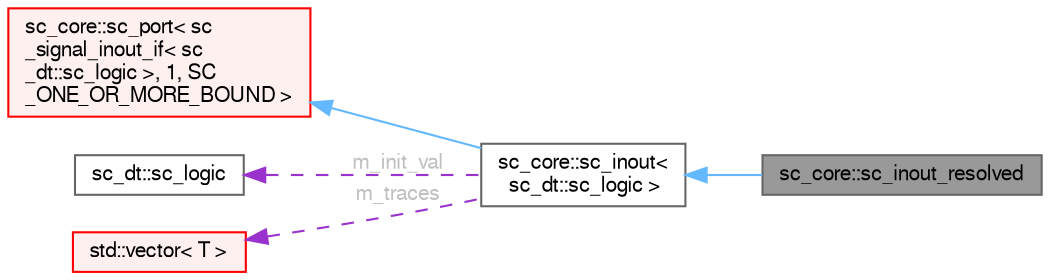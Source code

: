 digraph "sc_core::sc_inout_resolved"
{
 // LATEX_PDF_SIZE
  bgcolor="transparent";
  edge [fontname=FreeSans,fontsize=10,labelfontname=FreeSans,labelfontsize=10];
  node [fontname=FreeSans,fontsize=10,shape=box,height=0.2,width=0.4];
  rankdir="LR";
  Node1 [id="Node000001",label="sc_core::sc_inout_resolved",height=0.2,width=0.4,color="gray40", fillcolor="grey60", style="filled", fontcolor="black",tooltip=" "];
  Node2 -> Node1 [id="edge1_Node000001_Node000002",dir="back",color="steelblue1",style="solid",tooltip=" "];
  Node2 [id="Node000002",label="sc_core::sc_inout\<\l sc_dt::sc_logic \>",height=0.2,width=0.4,color="gray40", fillcolor="white", style="filled",URL="$a01469.html",tooltip=" "];
  Node3 -> Node2 [id="edge2_Node000002_Node000003",dir="back",color="steelblue1",style="solid",tooltip=" "];
  Node3 [id="Node000003",label="sc_core::sc_port\< sc\l_signal_inout_if\< sc\l_dt::sc_logic \>, 1, SC\l_ONE_OR_MORE_BOUND \>",height=0.2,width=0.4,color="red", fillcolor="#FFF0F0", style="filled",URL="$a01385.html",tooltip=" "];
  Node7 -> Node2 [id="edge3_Node000002_Node000007",dir="back",color="darkorchid3",style="dashed",tooltip=" ",label=" m_init_val",fontcolor="grey" ];
  Node7 [id="Node000007",label="sc_dt::sc_logic",height=0.2,width=0.4,color="gray40", fillcolor="white", style="filled",URL="$a01613.html",tooltip=" "];
  Node8 -> Node2 [id="edge4_Node000002_Node000008",dir="back",color="darkorchid3",style="dashed",tooltip=" ",label=" m_traces",fontcolor="grey" ];
  Node8 [id="Node000008",label="std::vector\< T \>",height=0.2,width=0.4,color="red", fillcolor="#FFF0F0", style="filled",tooltip=" "];
}
